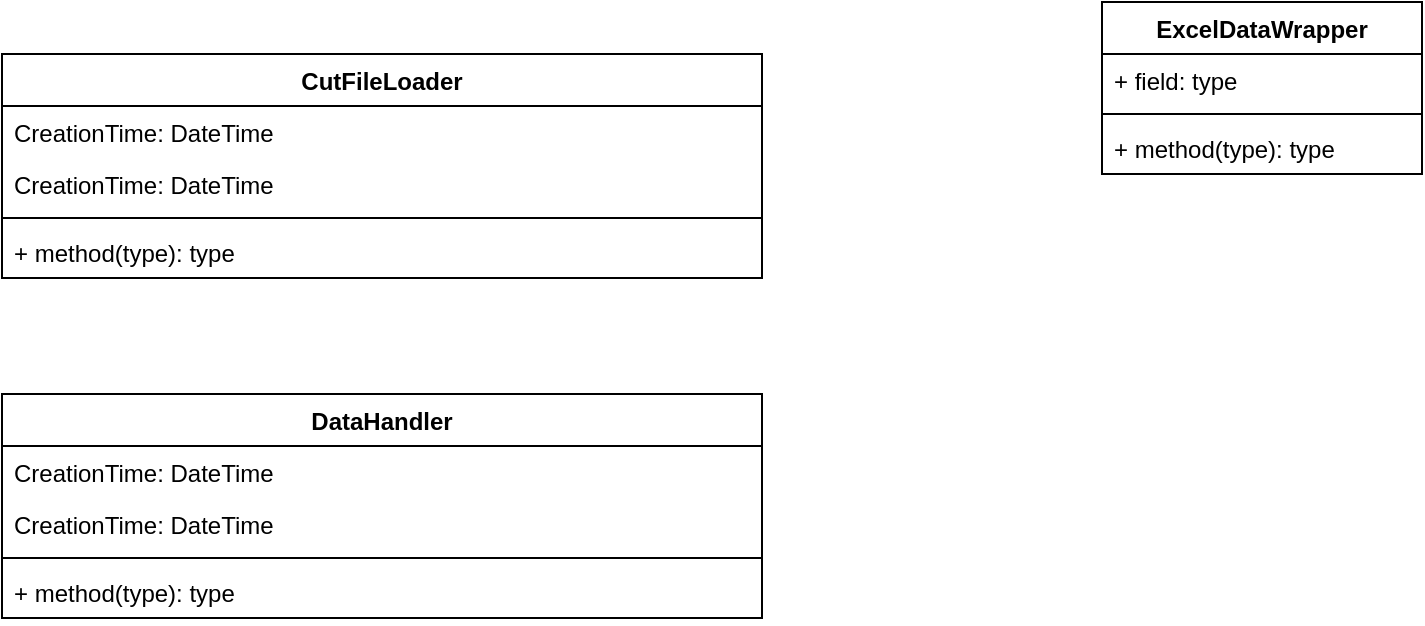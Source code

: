 <mxfile version="20.5.3" type="embed" pages="2"><diagram name="Page-1" id="vDy8FKKkWsojjG1RDzf5"><mxGraphModel dx="2095" dy="937" grid="1" gridSize="10" guides="1" tooltips="1" connect="1" arrows="1" fold="1" page="1" pageScale="1" pageWidth="1169" pageHeight="827" math="0" shadow="0"><root><mxCell id="0"/><mxCell id="1" parent="0"/><mxCell id="v-pCWJpPtzPc-9zOECgq-1" value="CutFileLoader&lt;br&gt;" style="swimlane;fontStyle=1;align=center;verticalAlign=top;childLayout=stackLayout;horizontal=1;startSize=26;horizontalStack=0;resizeParent=1;resizeParentMax=0;resizeLast=0;collapsible=1;marginBottom=0;whiteSpace=wrap;html=1;" parent="1" vertex="1"><mxGeometry x="60" y="106" width="380" height="112" as="geometry"/></mxCell><mxCell id="v-pCWJpPtzPc-9zOECgq-2" value="CreationTime: DateTime" style="text;strokeColor=none;fillColor=none;align=left;verticalAlign=top;spacingLeft=4;spacingRight=4;overflow=hidden;rotatable=0;points=[[0,0.5],[1,0.5]];portConstraint=eastwest;whiteSpace=wrap;html=1;" parent="v-pCWJpPtzPc-9zOECgq-1" vertex="1"><mxGeometry y="26" width="380" height="26" as="geometry"/></mxCell><mxCell id="vgOkrmvPzvlTjzJ4cBLg-1" value="CreationTime: DateTime" style="text;strokeColor=none;fillColor=none;align=left;verticalAlign=top;spacingLeft=4;spacingRight=4;overflow=hidden;rotatable=0;points=[[0,0.5],[1,0.5]];portConstraint=eastwest;whiteSpace=wrap;html=1;" parent="v-pCWJpPtzPc-9zOECgq-1" vertex="1"><mxGeometry y="52" width="380" height="26" as="geometry"/></mxCell><mxCell id="v-pCWJpPtzPc-9zOECgq-3" value="" style="line;strokeWidth=1;fillColor=none;align=left;verticalAlign=middle;spacingTop=-1;spacingLeft=3;spacingRight=3;rotatable=0;labelPosition=right;points=[];portConstraint=eastwest;strokeColor=inherit;" parent="v-pCWJpPtzPc-9zOECgq-1" vertex="1"><mxGeometry y="78" width="380" height="8" as="geometry"/></mxCell><mxCell id="v-pCWJpPtzPc-9zOECgq-4" value="+ method(type): type" style="text;strokeColor=none;fillColor=none;align=left;verticalAlign=top;spacingLeft=4;spacingRight=4;overflow=hidden;rotatable=0;points=[[0,0.5],[1,0.5]];portConstraint=eastwest;whiteSpace=wrap;html=1;" parent="v-pCWJpPtzPc-9zOECgq-1" vertex="1"><mxGeometry y="86" width="380" height="26" as="geometry"/></mxCell><mxCell id="cLcs_M3EtossmrVFGKt8-1" value="ExcelDataWrapper" style="swimlane;fontStyle=1;align=center;verticalAlign=top;childLayout=stackLayout;horizontal=1;startSize=26;horizontalStack=0;resizeParent=1;resizeParentMax=0;resizeLast=0;collapsible=1;marginBottom=0;whiteSpace=wrap;html=1;" parent="1" vertex="1"><mxGeometry x="610" y="80" width="160" height="86" as="geometry"/></mxCell><mxCell id="cLcs_M3EtossmrVFGKt8-2" value="+ field: type" style="text;strokeColor=none;fillColor=none;align=left;verticalAlign=top;spacingLeft=4;spacingRight=4;overflow=hidden;rotatable=0;points=[[0,0.5],[1,0.5]];portConstraint=eastwest;whiteSpace=wrap;html=1;" parent="cLcs_M3EtossmrVFGKt8-1" vertex="1"><mxGeometry y="26" width="160" height="26" as="geometry"/></mxCell><mxCell id="cLcs_M3EtossmrVFGKt8-3" value="" style="line;strokeWidth=1;fillColor=none;align=left;verticalAlign=middle;spacingTop=-1;spacingLeft=3;spacingRight=3;rotatable=0;labelPosition=right;points=[];portConstraint=eastwest;strokeColor=inherit;" parent="cLcs_M3EtossmrVFGKt8-1" vertex="1"><mxGeometry y="52" width="160" height="8" as="geometry"/></mxCell><mxCell id="cLcs_M3EtossmrVFGKt8-4" value="+ method(type): type" style="text;strokeColor=none;fillColor=none;align=left;verticalAlign=top;spacingLeft=4;spacingRight=4;overflow=hidden;rotatable=0;points=[[0,0.5],[1,0.5]];portConstraint=eastwest;whiteSpace=wrap;html=1;" parent="cLcs_M3EtossmrVFGKt8-1" vertex="1"><mxGeometry y="60" width="160" height="26" as="geometry"/></mxCell><mxCell id="eLz21N7htwY3KEThcsI1-1" value="DataHandler" style="swimlane;fontStyle=1;align=center;verticalAlign=top;childLayout=stackLayout;horizontal=1;startSize=26;horizontalStack=0;resizeParent=1;resizeParentMax=0;resizeLast=0;collapsible=1;marginBottom=0;whiteSpace=wrap;html=1;" parent="1" vertex="1"><mxGeometry x="60" y="276" width="380" height="112" as="geometry"/></mxCell><mxCell id="eLz21N7htwY3KEThcsI1-2" value="CreationTime: DateTime" style="text;strokeColor=none;fillColor=none;align=left;verticalAlign=top;spacingLeft=4;spacingRight=4;overflow=hidden;rotatable=0;points=[[0,0.5],[1,0.5]];portConstraint=eastwest;whiteSpace=wrap;html=1;" parent="eLz21N7htwY3KEThcsI1-1" vertex="1"><mxGeometry y="26" width="380" height="26" as="geometry"/></mxCell><mxCell id="eLz21N7htwY3KEThcsI1-3" value="CreationTime: DateTime" style="text;strokeColor=none;fillColor=none;align=left;verticalAlign=top;spacingLeft=4;spacingRight=4;overflow=hidden;rotatable=0;points=[[0,0.5],[1,0.5]];portConstraint=eastwest;whiteSpace=wrap;html=1;" parent="eLz21N7htwY3KEThcsI1-1" vertex="1"><mxGeometry y="52" width="380" height="26" as="geometry"/></mxCell><mxCell id="eLz21N7htwY3KEThcsI1-4" value="" style="line;strokeWidth=1;fillColor=none;align=left;verticalAlign=middle;spacingTop=-1;spacingLeft=3;spacingRight=3;rotatable=0;labelPosition=right;points=[];portConstraint=eastwest;strokeColor=inherit;" parent="eLz21N7htwY3KEThcsI1-1" vertex="1"><mxGeometry y="78" width="380" height="8" as="geometry"/></mxCell><mxCell id="eLz21N7htwY3KEThcsI1-5" value="+ method(type): type" style="text;strokeColor=none;fillColor=none;align=left;verticalAlign=top;spacingLeft=4;spacingRight=4;overflow=hidden;rotatable=0;points=[[0,0.5],[1,0.5]];portConstraint=eastwest;whiteSpace=wrap;html=1;" parent="eLz21N7htwY3KEThcsI1-1" vertex="1"><mxGeometry y="86" width="380" height="26" as="geometry"/></mxCell></root></mxGraphModel></diagram><diagram id="BPcFVphtQov2hEcmEEEQ" name="Page-2"><mxGraphModel dx="1257" dy="562" grid="1" gridSize="10" guides="1" tooltips="1" connect="1" arrows="1" fold="1" page="1" pageScale="1" pageWidth="1169" pageHeight="827" math="0" shadow="0"><root><mxCell id="0"/><mxCell id="1" parent="0"/><mxCell id="aG4f4fCAPr0ArF0tEwW5-1" value="CutFileLoader&lt;br&gt;" style="swimlane;fontStyle=1;align=center;verticalAlign=top;childLayout=stackLayout;horizontal=1;startSize=26;horizontalStack=0;resizeParent=1;resizeParentMax=0;resizeLast=0;collapsible=1;marginBottom=0;whiteSpace=wrap;html=1;" vertex="1" parent="1"><mxGeometry x="60" y="106" width="380" height="112" as="geometry"/></mxCell><mxCell id="aG4f4fCAPr0ArF0tEwW5-2" value="CreationTime: DateTime" style="text;strokeColor=none;fillColor=none;align=left;verticalAlign=top;spacingLeft=4;spacingRight=4;overflow=hidden;rotatable=0;points=[[0,0.5],[1,0.5]];portConstraint=eastwest;whiteSpace=wrap;html=1;" vertex="1" parent="aG4f4fCAPr0ArF0tEwW5-1"><mxGeometry y="26" width="380" height="26" as="geometry"/></mxCell><mxCell id="aG4f4fCAPr0ArF0tEwW5-3" value="CreationTime: DateTime" style="text;strokeColor=none;fillColor=none;align=left;verticalAlign=top;spacingLeft=4;spacingRight=4;overflow=hidden;rotatable=0;points=[[0,0.5],[1,0.5]];portConstraint=eastwest;whiteSpace=wrap;html=1;" vertex="1" parent="aG4f4fCAPr0ArF0tEwW5-1"><mxGeometry y="52" width="380" height="26" as="geometry"/></mxCell><mxCell id="aG4f4fCAPr0ArF0tEwW5-4" value="" style="line;strokeWidth=1;fillColor=none;align=left;verticalAlign=middle;spacingTop=-1;spacingLeft=3;spacingRight=3;rotatable=0;labelPosition=right;points=[];portConstraint=eastwest;strokeColor=inherit;" vertex="1" parent="aG4f4fCAPr0ArF0tEwW5-1"><mxGeometry y="78" width="380" height="8" as="geometry"/></mxCell><mxCell id="aG4f4fCAPr0ArF0tEwW5-5" value="+ method(type): type" style="text;strokeColor=none;fillColor=none;align=left;verticalAlign=top;spacingLeft=4;spacingRight=4;overflow=hidden;rotatable=0;points=[[0,0.5],[1,0.5]];portConstraint=eastwest;whiteSpace=wrap;html=1;" vertex="1" parent="aG4f4fCAPr0ArF0tEwW5-1"><mxGeometry y="86" width="380" height="26" as="geometry"/></mxCell><mxCell id="aG4f4fCAPr0ArF0tEwW5-6" value="ExcelDataWrapper" style="swimlane;fontStyle=1;align=center;verticalAlign=top;childLayout=stackLayout;horizontal=1;startSize=26;horizontalStack=0;resizeParent=1;resizeParentMax=0;resizeLast=0;collapsible=1;marginBottom=0;whiteSpace=wrap;html=1;" vertex="1" parent="1"><mxGeometry x="610" y="80" width="160" height="86" as="geometry"/></mxCell><mxCell id="aG4f4fCAPr0ArF0tEwW5-7" value="+ field: type" style="text;strokeColor=none;fillColor=none;align=left;verticalAlign=top;spacingLeft=4;spacingRight=4;overflow=hidden;rotatable=0;points=[[0,0.5],[1,0.5]];portConstraint=eastwest;whiteSpace=wrap;html=1;" vertex="1" parent="aG4f4fCAPr0ArF0tEwW5-6"><mxGeometry y="26" width="160" height="26" as="geometry"/></mxCell><mxCell id="aG4f4fCAPr0ArF0tEwW5-8" value="" style="line;strokeWidth=1;fillColor=none;align=left;verticalAlign=middle;spacingTop=-1;spacingLeft=3;spacingRight=3;rotatable=0;labelPosition=right;points=[];portConstraint=eastwest;strokeColor=inherit;" vertex="1" parent="aG4f4fCAPr0ArF0tEwW5-6"><mxGeometry y="52" width="160" height="8" as="geometry"/></mxCell><mxCell id="aG4f4fCAPr0ArF0tEwW5-9" value="+ method(type): type" style="text;strokeColor=none;fillColor=none;align=left;verticalAlign=top;spacingLeft=4;spacingRight=4;overflow=hidden;rotatable=0;points=[[0,0.5],[1,0.5]];portConstraint=eastwest;whiteSpace=wrap;html=1;" vertex="1" parent="aG4f4fCAPr0ArF0tEwW5-6"><mxGeometry y="60" width="160" height="26" as="geometry"/></mxCell><mxCell id="aG4f4fCAPr0ArF0tEwW5-10" value="DataHandler" style="swimlane;fontStyle=1;align=center;verticalAlign=top;childLayout=stackLayout;horizontal=1;startSize=26;horizontalStack=0;resizeParent=1;resizeParentMax=0;resizeLast=0;collapsible=1;marginBottom=0;whiteSpace=wrap;html=1;" vertex="1" parent="1"><mxGeometry x="60" y="276" width="380" height="112" as="geometry"/></mxCell><mxCell id="aG4f4fCAPr0ArF0tEwW5-11" value="CreationTime: DateTime" style="text;strokeColor=none;fillColor=none;align=left;verticalAlign=top;spacingLeft=4;spacingRight=4;overflow=hidden;rotatable=0;points=[[0,0.5],[1,0.5]];portConstraint=eastwest;whiteSpace=wrap;html=1;" vertex="1" parent="aG4f4fCAPr0ArF0tEwW5-10"><mxGeometry y="26" width="380" height="26" as="geometry"/></mxCell><mxCell id="aG4f4fCAPr0ArF0tEwW5-12" value="CreationTime: DateTime" style="text;strokeColor=none;fillColor=none;align=left;verticalAlign=top;spacingLeft=4;spacingRight=4;overflow=hidden;rotatable=0;points=[[0,0.5],[1,0.5]];portConstraint=eastwest;whiteSpace=wrap;html=1;" vertex="1" parent="aG4f4fCAPr0ArF0tEwW5-10"><mxGeometry y="52" width="380" height="26" as="geometry"/></mxCell><mxCell id="aG4f4fCAPr0ArF0tEwW5-13" value="" style="line;strokeWidth=1;fillColor=none;align=left;verticalAlign=middle;spacingTop=-1;spacingLeft=3;spacingRight=3;rotatable=0;labelPosition=right;points=[];portConstraint=eastwest;strokeColor=inherit;" vertex="1" parent="aG4f4fCAPr0ArF0tEwW5-10"><mxGeometry y="78" width="380" height="8" as="geometry"/></mxCell><mxCell id="aG4f4fCAPr0ArF0tEwW5-14" value="+ method(type): type" style="text;strokeColor=none;fillColor=none;align=left;verticalAlign=top;spacingLeft=4;spacingRight=4;overflow=hidden;rotatable=0;points=[[0,0.5],[1,0.5]];portConstraint=eastwest;whiteSpace=wrap;html=1;" vertex="1" parent="aG4f4fCAPr0ArF0tEwW5-10"><mxGeometry y="86" width="380" height="26" as="geometry"/></mxCell></root></mxGraphModel></diagram></mxfile>